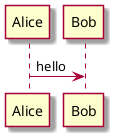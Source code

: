 @startuml

skin rose

hide unlinked
participant Alice
participant Bob
participant Carol

Alice -> Bob : hello

@enduml
